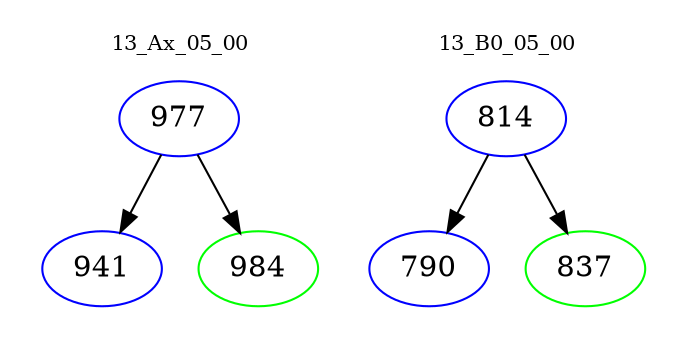 digraph{
subgraph cluster_0 {
color = white
label = "13_Ax_05_00";
fontsize=10;
T0_977 [label="977", color="blue"]
T0_977 -> T0_941 [color="black"]
T0_941 [label="941", color="blue"]
T0_977 -> T0_984 [color="black"]
T0_984 [label="984", color="green"]
}
subgraph cluster_1 {
color = white
label = "13_B0_05_00";
fontsize=10;
T1_814 [label="814", color="blue"]
T1_814 -> T1_790 [color="black"]
T1_790 [label="790", color="blue"]
T1_814 -> T1_837 [color="black"]
T1_837 [label="837", color="green"]
}
}
